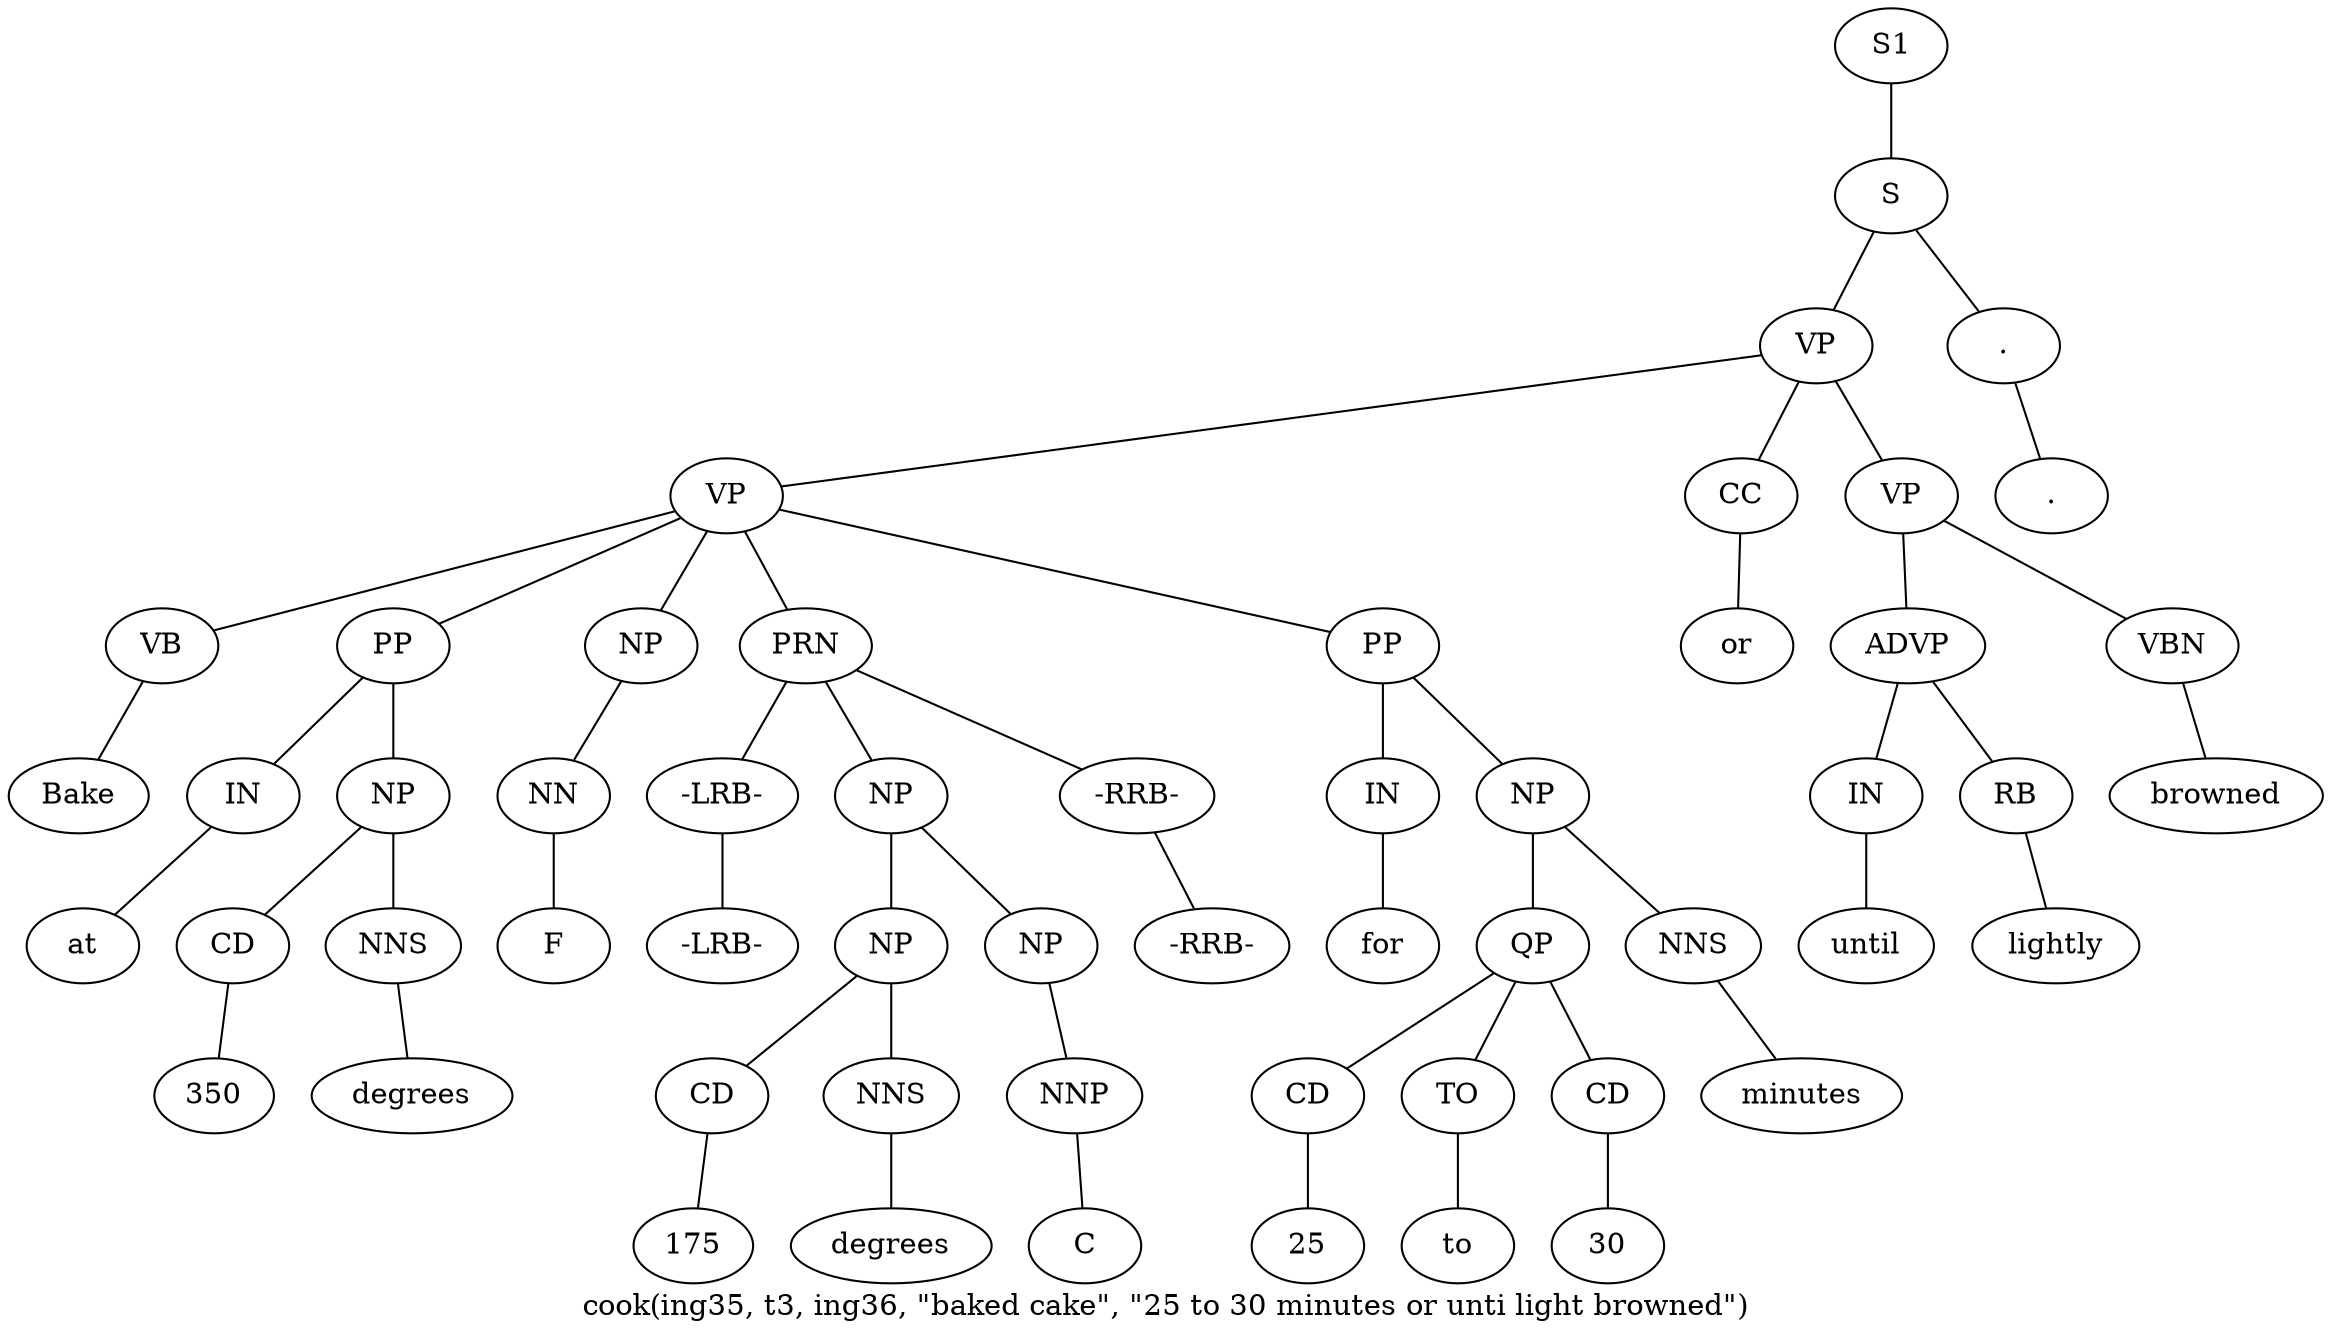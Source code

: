 graph SyntaxGraph {
	label = "cook(ing35, t3, ing36, \"baked cake\", \"25 to 30 minutes or unti light browned\")";
	Node0 [label="S1"];
	Node1 [label="S"];
	Node2 [label="VP"];
	Node3 [label="VP"];
	Node4 [label="VB"];
	Node5 [label="Bake"];
	Node6 [label="PP"];
	Node7 [label="IN"];
	Node8 [label="at"];
	Node9 [label="NP"];
	Node10 [label="CD"];
	Node11 [label="350"];
	Node12 [label="NNS"];
	Node13 [label="degrees"];
	Node14 [label="NP"];
	Node15 [label="NN"];
	Node16 [label="F"];
	Node17 [label="PRN"];
	Node18 [label="-LRB-"];
	Node19 [label="-LRB-"];
	Node20 [label="NP"];
	Node21 [label="NP"];
	Node22 [label="CD"];
	Node23 [label="175"];
	Node24 [label="NNS"];
	Node25 [label="degrees"];
	Node26 [label="NP"];
	Node27 [label="NNP"];
	Node28 [label="C"];
	Node29 [label="-RRB-"];
	Node30 [label="-RRB-"];
	Node31 [label="PP"];
	Node32 [label="IN"];
	Node33 [label="for"];
	Node34 [label="NP"];
	Node35 [label="QP"];
	Node36 [label="CD"];
	Node37 [label="25"];
	Node38 [label="TO"];
	Node39 [label="to"];
	Node40 [label="CD"];
	Node41 [label="30"];
	Node42 [label="NNS"];
	Node43 [label="minutes"];
	Node44 [label="CC"];
	Node45 [label="or"];
	Node46 [label="VP"];
	Node47 [label="ADVP"];
	Node48 [label="IN"];
	Node49 [label="until"];
	Node50 [label="RB"];
	Node51 [label="lightly"];
	Node52 [label="VBN"];
	Node53 [label="browned"];
	Node54 [label="."];
	Node55 [label="."];

	Node0 -- Node1;
	Node1 -- Node2;
	Node1 -- Node54;
	Node2 -- Node3;
	Node2 -- Node44;
	Node2 -- Node46;
	Node3 -- Node4;
	Node3 -- Node6;
	Node3 -- Node14;
	Node3 -- Node17;
	Node3 -- Node31;
	Node4 -- Node5;
	Node6 -- Node7;
	Node6 -- Node9;
	Node7 -- Node8;
	Node9 -- Node10;
	Node9 -- Node12;
	Node10 -- Node11;
	Node12 -- Node13;
	Node14 -- Node15;
	Node15 -- Node16;
	Node17 -- Node18;
	Node17 -- Node20;
	Node17 -- Node29;
	Node18 -- Node19;
	Node20 -- Node21;
	Node20 -- Node26;
	Node21 -- Node22;
	Node21 -- Node24;
	Node22 -- Node23;
	Node24 -- Node25;
	Node26 -- Node27;
	Node27 -- Node28;
	Node29 -- Node30;
	Node31 -- Node32;
	Node31 -- Node34;
	Node32 -- Node33;
	Node34 -- Node35;
	Node34 -- Node42;
	Node35 -- Node36;
	Node35 -- Node38;
	Node35 -- Node40;
	Node36 -- Node37;
	Node38 -- Node39;
	Node40 -- Node41;
	Node42 -- Node43;
	Node44 -- Node45;
	Node46 -- Node47;
	Node46 -- Node52;
	Node47 -- Node48;
	Node47 -- Node50;
	Node48 -- Node49;
	Node50 -- Node51;
	Node52 -- Node53;
	Node54 -- Node55;
}